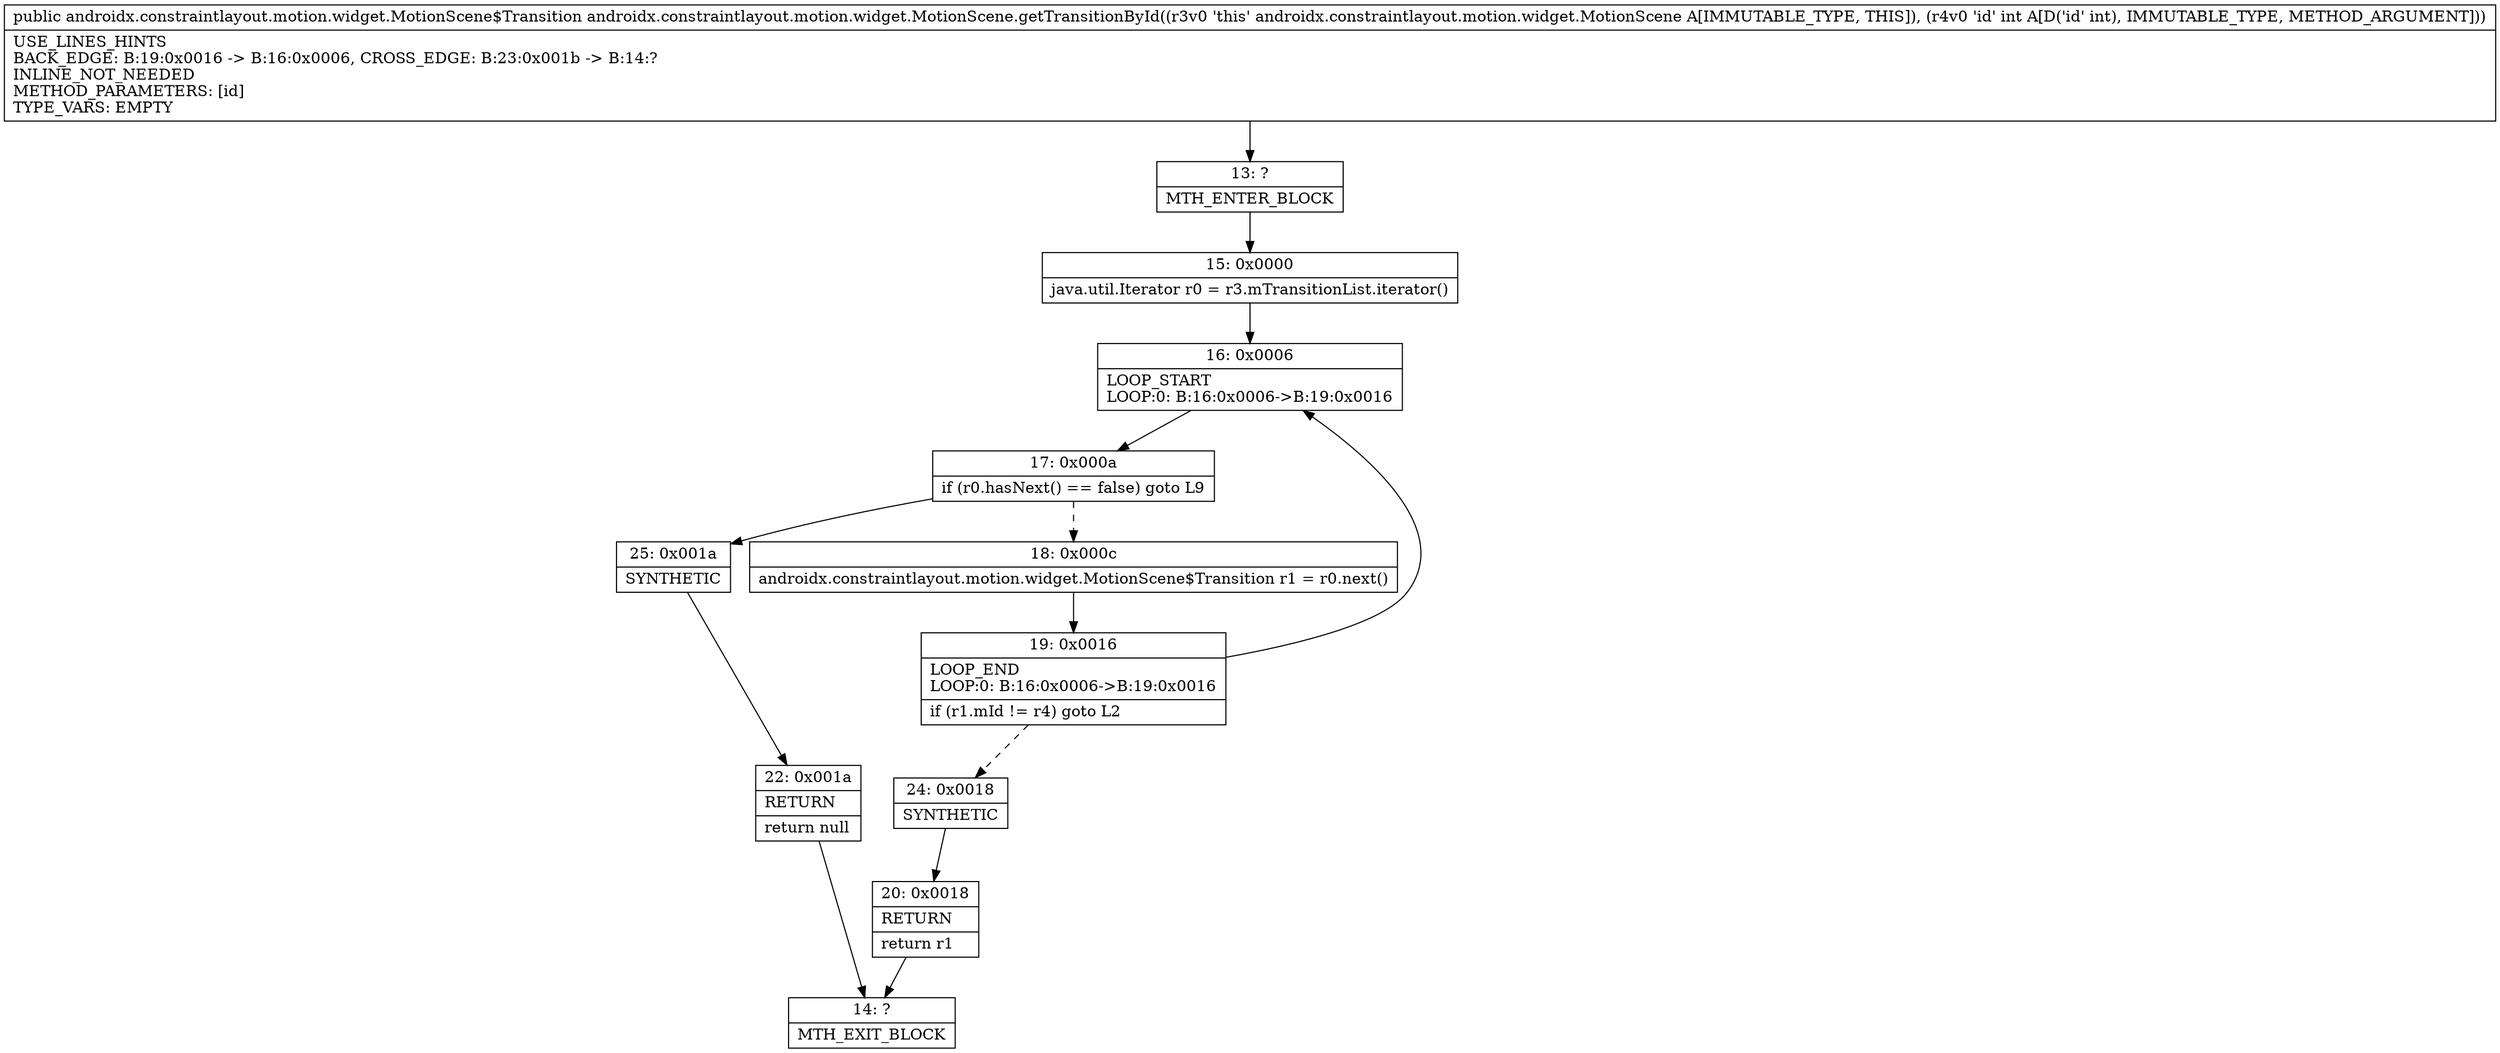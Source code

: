 digraph "CFG forandroidx.constraintlayout.motion.widget.MotionScene.getTransitionById(I)Landroidx\/constraintlayout\/motion\/widget\/MotionScene$Transition;" {
Node_13 [shape=record,label="{13\:\ ?|MTH_ENTER_BLOCK\l}"];
Node_15 [shape=record,label="{15\:\ 0x0000|java.util.Iterator r0 = r3.mTransitionList.iterator()\l}"];
Node_16 [shape=record,label="{16\:\ 0x0006|LOOP_START\lLOOP:0: B:16:0x0006\-\>B:19:0x0016\l}"];
Node_17 [shape=record,label="{17\:\ 0x000a|if (r0.hasNext() == false) goto L9\l}"];
Node_18 [shape=record,label="{18\:\ 0x000c|androidx.constraintlayout.motion.widget.MotionScene$Transition r1 = r0.next()\l}"];
Node_19 [shape=record,label="{19\:\ 0x0016|LOOP_END\lLOOP:0: B:16:0x0006\-\>B:19:0x0016\l|if (r1.mId != r4) goto L2\l}"];
Node_24 [shape=record,label="{24\:\ 0x0018|SYNTHETIC\l}"];
Node_20 [shape=record,label="{20\:\ 0x0018|RETURN\l|return r1\l}"];
Node_14 [shape=record,label="{14\:\ ?|MTH_EXIT_BLOCK\l}"];
Node_25 [shape=record,label="{25\:\ 0x001a|SYNTHETIC\l}"];
Node_22 [shape=record,label="{22\:\ 0x001a|RETURN\l|return null\l}"];
MethodNode[shape=record,label="{public androidx.constraintlayout.motion.widget.MotionScene$Transition androidx.constraintlayout.motion.widget.MotionScene.getTransitionById((r3v0 'this' androidx.constraintlayout.motion.widget.MotionScene A[IMMUTABLE_TYPE, THIS]), (r4v0 'id' int A[D('id' int), IMMUTABLE_TYPE, METHOD_ARGUMENT]))  | USE_LINES_HINTS\lBACK_EDGE: B:19:0x0016 \-\> B:16:0x0006, CROSS_EDGE: B:23:0x001b \-\> B:14:?\lINLINE_NOT_NEEDED\lMETHOD_PARAMETERS: [id]\lTYPE_VARS: EMPTY\l}"];
MethodNode -> Node_13;Node_13 -> Node_15;
Node_15 -> Node_16;
Node_16 -> Node_17;
Node_17 -> Node_18[style=dashed];
Node_17 -> Node_25;
Node_18 -> Node_19;
Node_19 -> Node_16;
Node_19 -> Node_24[style=dashed];
Node_24 -> Node_20;
Node_20 -> Node_14;
Node_25 -> Node_22;
Node_22 -> Node_14;
}


